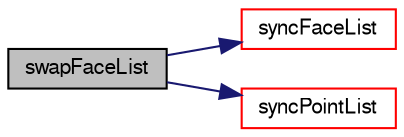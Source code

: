 digraph "swapFaceList"
{
  bgcolor="transparent";
  edge [fontname="FreeSans",fontsize="10",labelfontname="FreeSans",labelfontsize="10"];
  node [fontname="FreeSans",fontsize="10",shape=record];
  rankdir="LR";
  Node9946 [label="swapFaceList",height=0.2,width=0.4,color="black", fillcolor="grey75", style="filled", fontcolor="black"];
  Node9946 -> Node9947 [color="midnightblue",fontsize="10",style="solid",fontname="FreeSans"];
  Node9947 [label="syncFaceList",height=0.2,width=0.4,color="red",URL="$a27502.html#abed40ebf1b90b365509600f5e7b004b7",tooltip="Synchronize values on all mesh faces. "];
  Node9946 -> Node10321 [color="midnightblue",fontsize="10",style="solid",fontname="FreeSans"];
  Node10321 [label="syncPointList",height=0.2,width=0.4,color="red",URL="$a27502.html#a197ed77a9101bdfb37253bd3f507c017",tooltip="Synchronize values on all mesh points. "];
}
